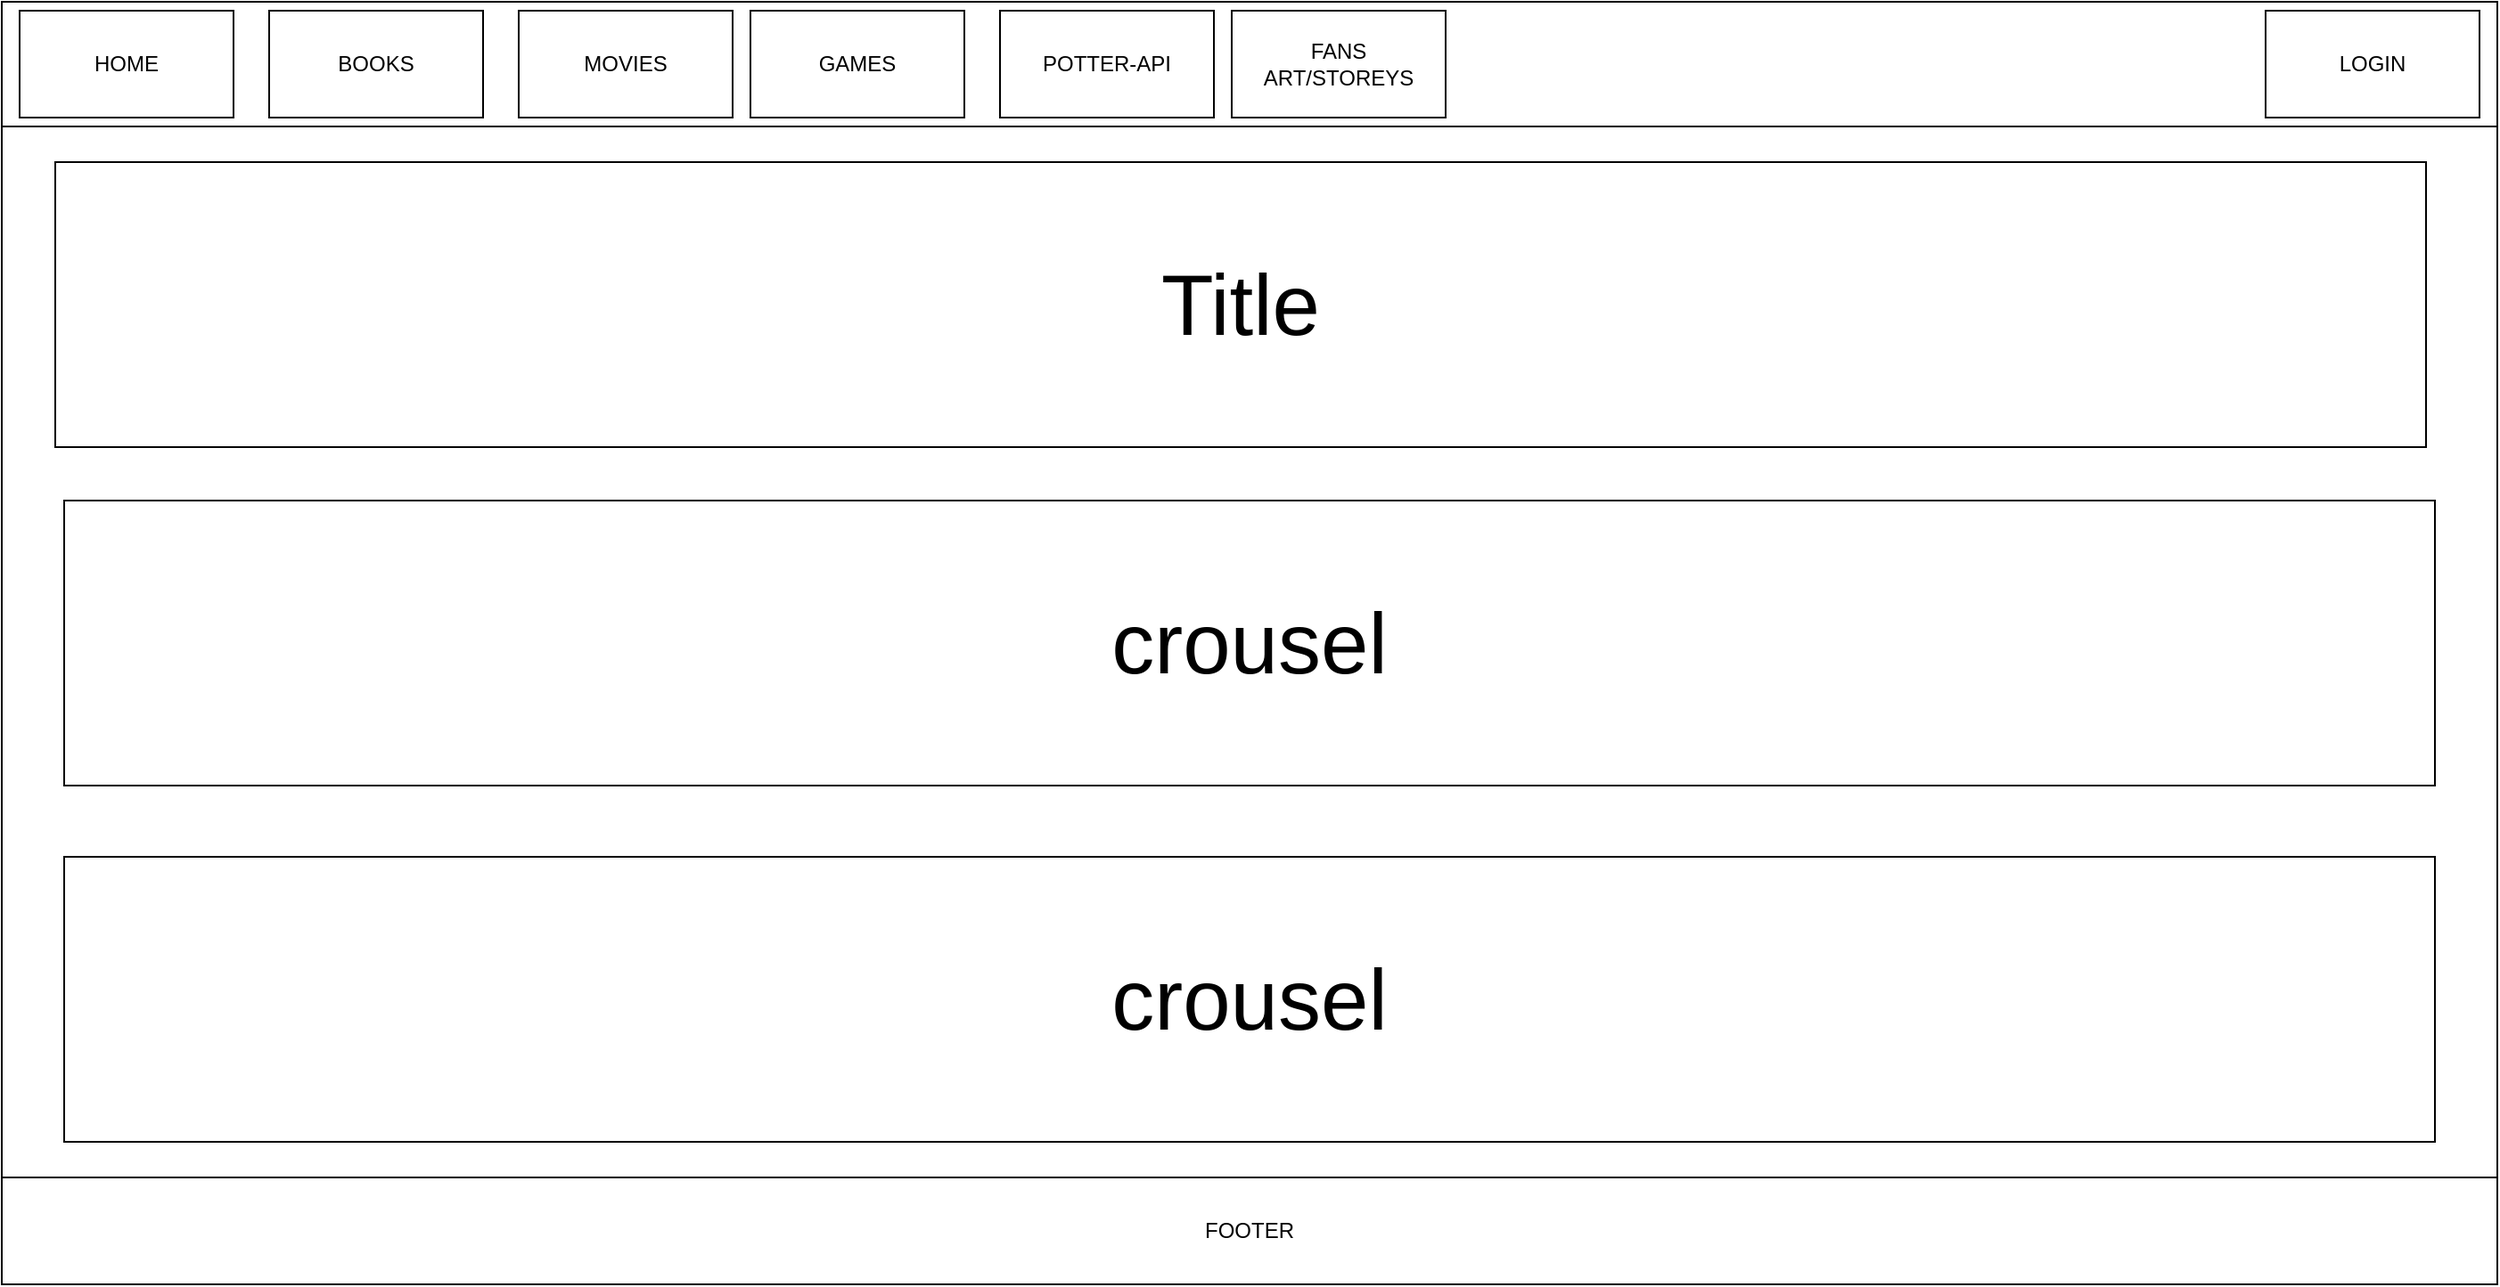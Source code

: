 <mxfile version="14.5.1" type="device" pages="7"><diagram id="qFzQuwKPWO8ZbnRrZATn" name="HOME"><mxGraphModel dx="1662" dy="822" grid="1" gridSize="10" guides="1" tooltips="1" connect="1" arrows="1" fold="1" page="1" pageScale="1" pageWidth="2336" pageHeight="1654" math="0" shadow="0"><root><mxCell id="0"/><mxCell id="1" parent="0"/><mxCell id="XW8A4BsxFnwfHkGMzySi-2" value="" style="rounded=0;whiteSpace=wrap;html=1;" parent="1" vertex="1"><mxGeometry x="160" y="40" width="1400" height="720" as="geometry"/></mxCell><mxCell id="XW8A4BsxFnwfHkGMzySi-3" value="" style="rounded=0;whiteSpace=wrap;html=1;" parent="1" vertex="1"><mxGeometry x="160" y="40" width="1400" height="70" as="geometry"/></mxCell><mxCell id="XW8A4BsxFnwfHkGMzySi-4" value="HOME&lt;br&gt;" style="rounded=0;whiteSpace=wrap;html=1;" parent="1" vertex="1"><mxGeometry x="170" y="45" width="120" height="60" as="geometry"/></mxCell><mxCell id="XW8A4BsxFnwfHkGMzySi-5" value="BOOKS" style="rounded=0;whiteSpace=wrap;html=1;" parent="1" vertex="1"><mxGeometry x="310" y="45" width="120" height="60" as="geometry"/></mxCell><mxCell id="XW8A4BsxFnwfHkGMzySi-6" value="GAMES&lt;br&gt;" style="rounded=0;whiteSpace=wrap;html=1;" parent="1" vertex="1"><mxGeometry x="580" y="45" width="120" height="60" as="geometry"/></mxCell><mxCell id="XW8A4BsxFnwfHkGMzySi-8" value="MOVIES&lt;br&gt;" style="rounded=0;whiteSpace=wrap;html=1;" parent="1" vertex="1"><mxGeometry x="450" y="45" width="120" height="60" as="geometry"/></mxCell><mxCell id="XW8A4BsxFnwfHkGMzySi-9" value="FANS ART/STOREYS" style="rounded=0;whiteSpace=wrap;html=1;" parent="1" vertex="1"><mxGeometry x="850" y="45" width="120" height="60" as="geometry"/></mxCell><mxCell id="XW8A4BsxFnwfHkGMzySi-10" value="POTTER-API" style="rounded=0;whiteSpace=wrap;html=1;" parent="1" vertex="1"><mxGeometry x="720" y="45" width="120" height="60" as="geometry"/></mxCell><mxCell id="XW8A4BsxFnwfHkGMzySi-12" value="LOGIN" style="rounded=0;whiteSpace=wrap;html=1;" parent="1" vertex="1"><mxGeometry x="1430" y="45" width="120" height="60" as="geometry"/></mxCell><mxCell id="MM_Akd9E_J0K9iQ7iAfK-1" value="&lt;font style=&quot;font-size: 48px&quot;&gt;Title&lt;/font&gt;" style="rounded=0;whiteSpace=wrap;html=1;" parent="1" vertex="1"><mxGeometry x="190" y="130" width="1330" height="160" as="geometry"/></mxCell><mxCell id="MM_Akd9E_J0K9iQ7iAfK-2" value="FOOTER" style="rounded=0;whiteSpace=wrap;html=1;" parent="1" vertex="1"><mxGeometry x="160" y="700" width="1400" height="60" as="geometry"/></mxCell><mxCell id="Cc7nSgYUqpnfMReREUkO-2" value="&lt;font style=&quot;font-size: 48px&quot;&gt;crousel&lt;/font&gt;" style="rounded=0;whiteSpace=wrap;html=1;" parent="1" vertex="1"><mxGeometry x="195" y="320" width="1330" height="160" as="geometry"/></mxCell><mxCell id="Cc7nSgYUqpnfMReREUkO-3" value="&lt;span style=&quot;font-size: 48px&quot;&gt;crousel&lt;/span&gt;" style="rounded=0;whiteSpace=wrap;html=1;" parent="1" vertex="1"><mxGeometry x="195" y="520" width="1330" height="160" as="geometry"/></mxCell></root></mxGraphModel></diagram><diagram name="BOOKS" id="s2oUbEV0orOd8MJt5951"><mxGraphModel dx="1662" dy="822" grid="1" gridSize="10" guides="1" tooltips="1" connect="1" arrows="1" fold="1" page="1" pageScale="1" pageWidth="2336" pageHeight="1654" math="0" shadow="0"><root><mxCell id="lm_g_Fe6XEitYUK9nzpx-0"/><mxCell id="lm_g_Fe6XEitYUK9nzpx-1" parent="lm_g_Fe6XEitYUK9nzpx-0"/><mxCell id="lm_g_Fe6XEitYUK9nzpx-2" value="" style="rounded=0;whiteSpace=wrap;html=1;" parent="lm_g_Fe6XEitYUK9nzpx-1" vertex="1"><mxGeometry x="160" y="40" width="1400" height="990" as="geometry"/></mxCell><mxCell id="lm_g_Fe6XEitYUK9nzpx-3" value="" style="rounded=0;whiteSpace=wrap;html=1;" parent="lm_g_Fe6XEitYUK9nzpx-1" vertex="1"><mxGeometry x="160" y="40" width="1400" height="70" as="geometry"/></mxCell><mxCell id="lm_g_Fe6XEitYUK9nzpx-4" value="HOME&lt;br&gt;" style="rounded=0;whiteSpace=wrap;html=1;" parent="lm_g_Fe6XEitYUK9nzpx-1" vertex="1"><mxGeometry x="170" y="45" width="120" height="60" as="geometry"/></mxCell><mxCell id="lm_g_Fe6XEitYUK9nzpx-5" value="BOOKS" style="rounded=0;whiteSpace=wrap;html=1;" parent="lm_g_Fe6XEitYUK9nzpx-1" vertex="1"><mxGeometry x="310" y="45" width="120" height="60" as="geometry"/></mxCell><mxCell id="lm_g_Fe6XEitYUK9nzpx-6" value="GAMES&lt;br&gt;" style="rounded=0;whiteSpace=wrap;html=1;" parent="lm_g_Fe6XEitYUK9nzpx-1" vertex="1"><mxGeometry x="580" y="45" width="120" height="60" as="geometry"/></mxCell><mxCell id="lm_g_Fe6XEitYUK9nzpx-8" value="MOVIES&lt;br&gt;" style="rounded=0;whiteSpace=wrap;html=1;" parent="lm_g_Fe6XEitYUK9nzpx-1" vertex="1"><mxGeometry x="450" y="45" width="120" height="60" as="geometry"/></mxCell><mxCell id="lm_g_Fe6XEitYUK9nzpx-9" value="FANS ART/STOREYS" style="rounded=0;whiteSpace=wrap;html=1;" parent="lm_g_Fe6XEitYUK9nzpx-1" vertex="1"><mxGeometry x="710" y="45" width="120" height="60" as="geometry"/></mxCell><mxCell id="lm_g_Fe6XEitYUK9nzpx-10" value="POTTER-API" style="rounded=0;whiteSpace=wrap;html=1;" parent="lm_g_Fe6XEitYUK9nzpx-1" vertex="1"><mxGeometry x="840" y="45" width="120" height="60" as="geometry"/></mxCell><mxCell id="lm_g_Fe6XEitYUK9nzpx-11" value="LOGIN" style="rounded=0;whiteSpace=wrap;html=1;" parent="lm_g_Fe6XEitYUK9nzpx-1" vertex="1"><mxGeometry x="1430" y="45" width="120" height="60" as="geometry"/></mxCell><mxCell id="C4juva8W_bI43hicVfzI-0" value="FOOTER" style="rounded=0;whiteSpace=wrap;html=1;" parent="lm_g_Fe6XEitYUK9nzpx-1" vertex="1"><mxGeometry x="160" y="1030" width="1400" height="60" as="geometry"/></mxCell><mxCell id="HZnJkKdpitrdxWOBubL5-1" value="&lt;font style=&quot;font-size: 48px&quot;&gt;books&amp;nbsp;&lt;br&gt;text bla bla bla&lt;/font&gt;" style="rounded=0;whiteSpace=wrap;html=1;" parent="lm_g_Fe6XEitYUK9nzpx-1" vertex="1"><mxGeometry x="640" y="120" width="400" height="110" as="geometry"/></mxCell><mxCell id="HZnJkKdpitrdxWOBubL5-2" value="&lt;font style=&quot;font-size: 36px&quot;&gt;harry potter series&lt;/font&gt;" style="rounded=1;whiteSpace=wrap;html=1;" parent="lm_g_Fe6XEitYUK9nzpx-1" vertex="1"><mxGeometry x="630" y="260" width="410" height="60" as="geometry"/></mxCell><mxCell id="HZnJkKdpitrdxWOBubL5-3" value="&lt;font style=&quot;font-size: 36px&quot;&gt;fantasitc beasts&lt;/font&gt;" style="rounded=1;whiteSpace=wrap;html=1;" parent="lm_g_Fe6XEitYUK9nzpx-1" vertex="1"><mxGeometry x="635" y="530" width="410" height="60" as="geometry"/></mxCell><mxCell id="HZnJkKdpitrdxWOBubL5-4" value="&lt;font style=&quot;font-size: 36px&quot;&gt;hogwarts library&lt;/font&gt;" style="rounded=1;whiteSpace=wrap;html=1;" parent="lm_g_Fe6XEitYUK9nzpx-1" vertex="1"><mxGeometry x="640" y="767" width="410" height="60" as="geometry"/></mxCell><mxCell id="HZnJkKdpitrdxWOBubL5-5" value="&lt;font style=&quot;font-size: 24px&quot;&gt;book component&lt;/font&gt;" style="whiteSpace=wrap;html=1;aspect=fixed;" parent="lm_g_Fe6XEitYUK9nzpx-1" vertex="1"><mxGeometry x="500" y="340" width="150" height="150" as="geometry"/></mxCell><mxCell id="HZnJkKdpitrdxWOBubL5-6" value="&lt;font style=&quot;font-size: 24px&quot;&gt;book component&lt;/font&gt;" style="whiteSpace=wrap;html=1;aspect=fixed;" parent="lm_g_Fe6XEitYUK9nzpx-1" vertex="1"><mxGeometry x="660" y="340" width="150" height="150" as="geometry"/></mxCell><mxCell id="HZnJkKdpitrdxWOBubL5-7" value="&lt;font style=&quot;font-size: 24px&quot;&gt;book component&lt;/font&gt;" style="whiteSpace=wrap;html=1;aspect=fixed;" parent="lm_g_Fe6XEitYUK9nzpx-1" vertex="1"><mxGeometry x="860" y="340" width="150" height="150" as="geometry"/></mxCell><mxCell id="HZnJkKdpitrdxWOBubL5-8" value="&lt;font style=&quot;font-size: 24px&quot;&gt;book component&lt;/font&gt;" style="whiteSpace=wrap;html=1;aspect=fixed;" parent="lm_g_Fe6XEitYUK9nzpx-1" vertex="1"><mxGeometry x="1060" y="340" width="150" height="150" as="geometry"/></mxCell><mxCell id="HZnJkKdpitrdxWOBubL5-9" value="&lt;font style=&quot;font-size: 24px&quot;&gt;book component&lt;/font&gt;" style="whiteSpace=wrap;html=1;aspect=fixed;" parent="lm_g_Fe6XEitYUK9nzpx-1" vertex="1"><mxGeometry x="1260" y="340" width="150" height="150" as="geometry"/></mxCell><mxCell id="HZnJkKdpitrdxWOBubL5-10" value="&lt;font style=&quot;font-size: 24px&quot;&gt;book component&lt;/font&gt;" style="whiteSpace=wrap;html=1;aspect=fixed;" parent="lm_g_Fe6XEitYUK9nzpx-1" vertex="1"><mxGeometry x="1260" y="600" width="150" height="150" as="geometry"/></mxCell><mxCell id="HZnJkKdpitrdxWOBubL5-11" value="&lt;font style=&quot;font-size: 24px&quot;&gt;book component&lt;/font&gt;" style="whiteSpace=wrap;html=1;aspect=fixed;" parent="lm_g_Fe6XEitYUK9nzpx-1" vertex="1"><mxGeometry x="320" y="600" width="150" height="150" as="geometry"/></mxCell><mxCell id="HZnJkKdpitrdxWOBubL5-12" value="&lt;font style=&quot;font-size: 24px&quot;&gt;book component&lt;/font&gt;" style="whiteSpace=wrap;html=1;aspect=fixed;" parent="lm_g_Fe6XEitYUK9nzpx-1" vertex="1"><mxGeometry x="500" y="600" width="150" height="150" as="geometry"/></mxCell><mxCell id="HZnJkKdpitrdxWOBubL5-13" value="&lt;font style=&quot;font-size: 24px&quot;&gt;book component&lt;/font&gt;" style="whiteSpace=wrap;html=1;aspect=fixed;" parent="lm_g_Fe6XEitYUK9nzpx-1" vertex="1"><mxGeometry x="1050" y="600" width="150" height="150" as="geometry"/></mxCell><mxCell id="HZnJkKdpitrdxWOBubL5-14" value="&lt;font style=&quot;font-size: 24px&quot;&gt;book component&lt;/font&gt;" style="whiteSpace=wrap;html=1;aspect=fixed;" parent="lm_g_Fe6XEitYUK9nzpx-1" vertex="1"><mxGeometry x="870" y="600" width="150" height="150" as="geometry"/></mxCell><mxCell id="HZnJkKdpitrdxWOBubL5-15" value="&lt;font style=&quot;font-size: 24px&quot;&gt;book component&lt;/font&gt;" style="whiteSpace=wrap;html=1;aspect=fixed;" parent="lm_g_Fe6XEitYUK9nzpx-1" vertex="1"><mxGeometry x="700" y="600" width="150" height="150" as="geometry"/></mxCell><mxCell id="HZnJkKdpitrdxWOBubL5-16" value="&lt;font style=&quot;font-size: 24px&quot;&gt;book component&lt;/font&gt;" style="whiteSpace=wrap;html=1;aspect=fixed;" parent="lm_g_Fe6XEitYUK9nzpx-1" vertex="1"><mxGeometry x="1180" y="850" width="150" height="150" as="geometry"/></mxCell><mxCell id="HZnJkKdpitrdxWOBubL5-17" value="&lt;font style=&quot;font-size: 24px&quot;&gt;book component&lt;/font&gt;" style="whiteSpace=wrap;html=1;aspect=fixed;" parent="lm_g_Fe6XEitYUK9nzpx-1" vertex="1"><mxGeometry x="980" y="850" width="150" height="150" as="geometry"/></mxCell><mxCell id="HZnJkKdpitrdxWOBubL5-18" value="&lt;font style=&quot;font-size: 24px&quot;&gt;book component&lt;/font&gt;" style="whiteSpace=wrap;html=1;aspect=fixed;" parent="lm_g_Fe6XEitYUK9nzpx-1" vertex="1"><mxGeometry x="800" y="850" width="150" height="150" as="geometry"/></mxCell><mxCell id="HZnJkKdpitrdxWOBubL5-19" value="&lt;font style=&quot;font-size: 24px&quot;&gt;book component&lt;/font&gt;" style="whiteSpace=wrap;html=1;aspect=fixed;" parent="lm_g_Fe6XEitYUK9nzpx-1" vertex="1"><mxGeometry x="610" y="850" width="150" height="150" as="geometry"/></mxCell><mxCell id="HZnJkKdpitrdxWOBubL5-20" value="&lt;font style=&quot;font-size: 24px&quot;&gt;book component&lt;/font&gt;" style="whiteSpace=wrap;html=1;aspect=fixed;" parent="lm_g_Fe6XEitYUK9nzpx-1" vertex="1"><mxGeometry x="420" y="850" width="150" height="150" as="geometry"/></mxCell><mxCell id="HZnJkKdpitrdxWOBubL5-21" value="" style="whiteSpace=wrap;html=1;aspect=fixed;" parent="lm_g_Fe6XEitYUK9nzpx-1" vertex="1"><mxGeometry x="220" y="320" width="240" height="240" as="geometry"/></mxCell><mxCell id="mYkA8zTRf9Vf7Kl_aWjD-0" value="" style="rounded=0;whiteSpace=wrap;html=1;" parent="lm_g_Fe6XEitYUK9nzpx-1" vertex="1"><mxGeometry x="240" y="340" width="170" height="140" as="geometry"/></mxCell></root></mxGraphModel></diagram><diagram name="MOVIES" id="aZfc_2-e9ld5pdM51mkQ"><mxGraphModel dx="1662" dy="822" grid="1" gridSize="10" guides="1" tooltips="1" connect="1" arrows="1" fold="1" page="1" pageScale="1" pageWidth="2336" pageHeight="1654" math="0" shadow="0"><root><mxCell id="ZQqSbuRQAuO5NB-Beapl-0"/><mxCell id="ZQqSbuRQAuO5NB-Beapl-1" parent="ZQqSbuRQAuO5NB-Beapl-0"/><mxCell id="elKJ1n5Fwn7jmFri_gek-4" value="" style="rounded=0;whiteSpace=wrap;html=1;" parent="ZQqSbuRQAuO5NB-Beapl-1" vertex="1"><mxGeometry x="215" y="260" width="1290" height="790" as="geometry"/></mxCell><mxCell id="ZQqSbuRQAuO5NB-Beapl-2" value="" style="rounded=0;whiteSpace=wrap;html=1;" parent="ZQqSbuRQAuO5NB-Beapl-1" vertex="1"><mxGeometry x="160" y="40" width="1400" height="1040" as="geometry"/></mxCell><mxCell id="ZQqSbuRQAuO5NB-Beapl-3" value="" style="rounded=0;whiteSpace=wrap;html=1;" parent="ZQqSbuRQAuO5NB-Beapl-1" vertex="1"><mxGeometry x="160" y="40" width="1400" height="70" as="geometry"/></mxCell><mxCell id="ZQqSbuRQAuO5NB-Beapl-4" value="HOME&lt;br&gt;" style="rounded=0;whiteSpace=wrap;html=1;" parent="ZQqSbuRQAuO5NB-Beapl-1" vertex="1"><mxGeometry x="170" y="45" width="120" height="60" as="geometry"/></mxCell><mxCell id="ZQqSbuRQAuO5NB-Beapl-5" value="BOOKS" style="rounded=0;whiteSpace=wrap;html=1;" parent="ZQqSbuRQAuO5NB-Beapl-1" vertex="1"><mxGeometry x="310" y="45" width="120" height="60" as="geometry"/></mxCell><mxCell id="ZQqSbuRQAuO5NB-Beapl-6" value="GAMES&lt;br&gt;" style="rounded=0;whiteSpace=wrap;html=1;" parent="ZQqSbuRQAuO5NB-Beapl-1" vertex="1"><mxGeometry x="580" y="45" width="120" height="60" as="geometry"/></mxCell><mxCell id="ZQqSbuRQAuO5NB-Beapl-8" value="MOVIES&lt;br&gt;" style="rounded=0;whiteSpace=wrap;html=1;" parent="ZQqSbuRQAuO5NB-Beapl-1" vertex="1"><mxGeometry x="450" y="45" width="120" height="60" as="geometry"/></mxCell><mxCell id="ZQqSbuRQAuO5NB-Beapl-9" value="FANS ART/STOREYS" style="rounded=0;whiteSpace=wrap;html=1;" parent="ZQqSbuRQAuO5NB-Beapl-1" vertex="1"><mxGeometry x="720" y="45" width="120" height="60" as="geometry"/></mxCell><mxCell id="ZQqSbuRQAuO5NB-Beapl-10" value="POTTER-API" style="rounded=0;whiteSpace=wrap;html=1;" parent="ZQqSbuRQAuO5NB-Beapl-1" vertex="1"><mxGeometry x="850" y="45" width="120" height="60" as="geometry"/></mxCell><mxCell id="ZQqSbuRQAuO5NB-Beapl-11" value="LOGIN" style="rounded=0;whiteSpace=wrap;html=1;" parent="ZQqSbuRQAuO5NB-Beapl-1" vertex="1"><mxGeometry x="1430" y="45" width="120" height="60" as="geometry"/></mxCell><mxCell id="Ux6dfX4NMtfZIwzWH40v-0" value="FOOTER" style="rounded=0;whiteSpace=wrap;html=1;" parent="ZQqSbuRQAuO5NB-Beapl-1" vertex="1"><mxGeometry x="160" y="1080" width="1400" height="80" as="geometry"/></mxCell><mxCell id="elKJ1n5Fwn7jmFri_gek-0" value="&lt;font style=&quot;font-size: 36px&quot;&gt;original series&lt;br&gt;&lt;br&gt;&lt;/font&gt;" style="rounded=0;whiteSpace=wrap;html=1;" parent="ZQqSbuRQAuO5NB-Beapl-1" vertex="1"><mxGeometry x="660" y="150" width="440" height="90" as="geometry"/></mxCell><mxCell id="elKJ1n5Fwn7jmFri_gek-6" value="" style="rounded=1;whiteSpace=wrap;html=1;" parent="ZQqSbuRQAuO5NB-Beapl-1" vertex="1"><mxGeometry x="240" y="290" width="1000" height="640" as="geometry"/></mxCell><mxCell id="elKJ1n5Fwn7jmFri_gek-2" value="&lt;font style=&quot;font-size: 36px&quot;&gt;enbedded trailer component&lt;br&gt;&lt;br&gt;&lt;/font&gt;" style="whiteSpace=wrap;html=1;aspect=fixed;" parent="ZQqSbuRQAuO5NB-Beapl-1" vertex="1"><mxGeometry x="680" y="642.5" width="225" height="225" as="geometry"/></mxCell><mxCell id="elKJ1n5Fwn7jmFri_gek-1" value="&lt;font style=&quot;font-size: 48px&quot;&gt;poster&lt;/font&gt;" style="whiteSpace=wrap;html=1;aspect=fixed;" parent="ZQqSbuRQAuO5NB-Beapl-1" vertex="1"><mxGeometry x="930" y="392.5" width="250" height="250" as="geometry"/></mxCell><mxCell id="jKTuro2jf_Gj9018MZ4C-0" value="&lt;font style=&quot;font-size: 36px&quot;&gt;*9000&lt;/font&gt;" style="whiteSpace=wrap;html=1;aspect=fixed;" parent="ZQqSbuRQAuO5NB-Beapl-1" vertex="1"><mxGeometry x="1430" y="470" width="100" height="100" as="geometry"/></mxCell><mxCell id="bE2-QdQbhn7SCzgEb_U1-0" value="&lt;font style=&quot;font-size: 36px&quot;&gt;fantastic beasts&lt;br&gt;&lt;/font&gt;" style="rounded=0;whiteSpace=wrap;html=1;" parent="ZQqSbuRQAuO5NB-Beapl-1" vertex="1"><mxGeometry x="630" y="940" width="440" height="90" as="geometry"/></mxCell><mxCell id="bE2-QdQbhn7SCzgEb_U1-3" style="edgeStyle=orthogonalEdgeStyle;rounded=0;orthogonalLoop=1;jettySize=auto;html=1;exitX=0.5;exitY=1;exitDx=0;exitDy=0;" parent="ZQqSbuRQAuO5NB-Beapl-1" source="bE2-QdQbhn7SCzgEb_U1-1" target="elKJ1n5Fwn7jmFri_gek-6" edge="1"><mxGeometry relative="1" as="geometry"/></mxCell><mxCell id="bE2-QdQbhn7SCzgEb_U1-1" value="&lt;font style=&quot;font-size: 36px&quot;&gt;movie component&lt;/font&gt;" style="rounded=1;whiteSpace=wrap;html=1;" parent="ZQqSbuRQAuO5NB-Beapl-1" vertex="1"><mxGeometry x="215" y="160" width="340" height="60" as="geometry"/></mxCell><mxCell id="bE2-QdQbhn7SCzgEb_U1-4" value="&lt;font style=&quot;font-size: 36px&quot;&gt;Title&lt;/font&gt;" style="rounded=1;whiteSpace=wrap;html=1;" parent="ZQqSbuRQAuO5NB-Beapl-1" vertex="1"><mxGeometry x="570" y="310" width="340" height="60" as="geometry"/></mxCell><mxCell id="bE2-QdQbhn7SCzgEb_U1-5" value="&lt;div style=&quot;background-color: rgb(255 , 255 , 254) ; line-height: 18px&quot;&gt;&lt;br&gt;&lt;/div&gt;" style="whiteSpace=wrap;html=1;aspect=fixed;" parent="ZQqSbuRQAuO5NB-Beapl-1" vertex="1"><mxGeometry x="310" y="410" width="220" height="220" as="geometry"/></mxCell></root></mxGraphModel></diagram><diagram name="GAMES" id="E9icv7mf9c9NSIHmZvh9"><mxGraphModel dx="1662" dy="822" grid="1" gridSize="10" guides="1" tooltips="1" connect="1" arrows="1" fold="1" page="1" pageScale="1" pageWidth="2336" pageHeight="1654" math="0" shadow="0"><root><mxCell id="P2NiBoVnQEwex15x7RoO-0"/><mxCell id="P2NiBoVnQEwex15x7RoO-1" parent="P2NiBoVnQEwex15x7RoO-0"/><mxCell id="P2NiBoVnQEwex15x7RoO-2" value="" style="rounded=0;whiteSpace=wrap;html=1;" parent="P2NiBoVnQEwex15x7RoO-1" vertex="1"><mxGeometry x="160" y="40" width="1400" height="720" as="geometry"/></mxCell><mxCell id="P2NiBoVnQEwex15x7RoO-3" value="" style="rounded=0;whiteSpace=wrap;html=1;" parent="P2NiBoVnQEwex15x7RoO-1" vertex="1"><mxGeometry x="160" y="40" width="1400" height="70" as="geometry"/></mxCell><mxCell id="P2NiBoVnQEwex15x7RoO-4" value="HOME&lt;br&gt;" style="rounded=0;whiteSpace=wrap;html=1;" parent="P2NiBoVnQEwex15x7RoO-1" vertex="1"><mxGeometry x="170" y="45" width="120" height="60" as="geometry"/></mxCell><mxCell id="P2NiBoVnQEwex15x7RoO-5" value="BOOKS" style="rounded=0;whiteSpace=wrap;html=1;" parent="P2NiBoVnQEwex15x7RoO-1" vertex="1"><mxGeometry x="310" y="45" width="120" height="60" as="geometry"/></mxCell><mxCell id="P2NiBoVnQEwex15x7RoO-6" value="GAMES&lt;br&gt;" style="rounded=0;whiteSpace=wrap;html=1;" parent="P2NiBoVnQEwex15x7RoO-1" vertex="1"><mxGeometry x="580" y="45" width="120" height="60" as="geometry"/></mxCell><mxCell id="P2NiBoVnQEwex15x7RoO-8" value="MOVIES&lt;br&gt;" style="rounded=0;whiteSpace=wrap;html=1;" parent="P2NiBoVnQEwex15x7RoO-1" vertex="1"><mxGeometry x="450" y="45" width="120" height="60" as="geometry"/></mxCell><mxCell id="P2NiBoVnQEwex15x7RoO-9" value="FANS ART/STOREYS" style="rounded=0;whiteSpace=wrap;html=1;" parent="P2NiBoVnQEwex15x7RoO-1" vertex="1"><mxGeometry x="710" y="45" width="120" height="60" as="geometry"/></mxCell><mxCell id="P2NiBoVnQEwex15x7RoO-10" value="POTTER-API" style="rounded=0;whiteSpace=wrap;html=1;" parent="P2NiBoVnQEwex15x7RoO-1" vertex="1"><mxGeometry x="840" y="45" width="120" height="60" as="geometry"/></mxCell><mxCell id="P2NiBoVnQEwex15x7RoO-11" value="LOGIN" style="rounded=0;whiteSpace=wrap;html=1;" parent="P2NiBoVnQEwex15x7RoO-1" vertex="1"><mxGeometry x="1430" y="45" width="120" height="60" as="geometry"/></mxCell><mxCell id="aEKx1YrscSutmK1SenEc-0" value="FOOTER" style="rounded=0;whiteSpace=wrap;html=1;" parent="P2NiBoVnQEwex15x7RoO-1" vertex="1"><mxGeometry x="160" y="700" width="1400" height="60" as="geometry"/></mxCell><mxCell id="Z_d1IrQ3GKXnQPmCgoRX-0" value="&lt;font style=&quot;font-size: 36px&quot;&gt;trivia Component&lt;/font&gt;" style="rounded=0;whiteSpace=wrap;html=1;" parent="P2NiBoVnQEwex15x7RoO-1" vertex="1"><mxGeometry x="280" y="210" width="230" height="140" as="geometry"/></mxCell><mxCell id="Z_d1IrQ3GKXnQPmCgoRX-3" value="&lt;font style=&quot;font-size: 36px&quot;&gt;memory game&lt;br&gt;&lt;br&gt;&lt;/font&gt;" style="rounded=0;whiteSpace=wrap;html=1;" parent="P2NiBoVnQEwex15x7RoO-1" vertex="1"><mxGeometry x="270" y="430" width="230" height="140" as="geometry"/></mxCell><mxCell id="Z_d1IrQ3GKXnQPmCgoRX-4" value="&lt;font style=&quot;font-size: 36px&quot;&gt;think about&lt;br&gt;&amp;nbsp;design&lt;/font&gt;" style="rounded=1;whiteSpace=wrap;html=1;" parent="P2NiBoVnQEwex15x7RoO-1" vertex="1"><mxGeometry x="720" y="310" width="310" height="170" as="geometry"/></mxCell></root></mxGraphModel></diagram><diagram name="FANS ART/BLOGS " id="pn2HgYnxr7NgBJKdA5zo"><mxGraphModel dx="1662" dy="822" grid="1" gridSize="10" guides="1" tooltips="1" connect="1" arrows="1" fold="1" page="1" pageScale="1" pageWidth="2336" pageHeight="1654" math="0" shadow="0"><root><mxCell id="mfgysvI_igvCpTg6uHBo-0"/><mxCell id="mfgysvI_igvCpTg6uHBo-1" parent="mfgysvI_igvCpTg6uHBo-0"/><mxCell id="mfgysvI_igvCpTg6uHBo-2" value="" style="rounded=0;whiteSpace=wrap;html=1;" parent="mfgysvI_igvCpTg6uHBo-1" vertex="1"><mxGeometry x="160" y="30" width="1400" height="720" as="geometry"/></mxCell><mxCell id="mfgysvI_igvCpTg6uHBo-3" value="" style="rounded=0;whiteSpace=wrap;html=1;" parent="mfgysvI_igvCpTg6uHBo-1" vertex="1"><mxGeometry x="160" y="40" width="1400" height="70" as="geometry"/></mxCell><mxCell id="mfgysvI_igvCpTg6uHBo-4" value="HOME&lt;br&gt;" style="rounded=0;whiteSpace=wrap;html=1;" parent="mfgysvI_igvCpTg6uHBo-1" vertex="1"><mxGeometry x="170" y="45" width="120" height="60" as="geometry"/></mxCell><mxCell id="mfgysvI_igvCpTg6uHBo-5" value="BOOKS" style="rounded=0;whiteSpace=wrap;html=1;" parent="mfgysvI_igvCpTg6uHBo-1" vertex="1"><mxGeometry x="310" y="45" width="120" height="60" as="geometry"/></mxCell><mxCell id="mfgysvI_igvCpTg6uHBo-6" value="GAMES&lt;br&gt;" style="rounded=0;whiteSpace=wrap;html=1;" parent="mfgysvI_igvCpTg6uHBo-1" vertex="1"><mxGeometry x="580" y="45" width="120" height="60" as="geometry"/></mxCell><mxCell id="mfgysvI_igvCpTg6uHBo-8" value="MOVIES&lt;br&gt;" style="rounded=0;whiteSpace=wrap;html=1;" parent="mfgysvI_igvCpTg6uHBo-1" vertex="1"><mxGeometry x="450" y="45" width="120" height="60" as="geometry"/></mxCell><mxCell id="mfgysvI_igvCpTg6uHBo-9" value="FANS ART/STOREYS" style="rounded=0;whiteSpace=wrap;html=1;" parent="mfgysvI_igvCpTg6uHBo-1" vertex="1"><mxGeometry x="850" y="45" width="120" height="60" as="geometry"/></mxCell><mxCell id="mfgysvI_igvCpTg6uHBo-10" value="POTTER-API" style="rounded=0;whiteSpace=wrap;html=1;" parent="mfgysvI_igvCpTg6uHBo-1" vertex="1"><mxGeometry x="710" y="45" width="120" height="60" as="geometry"/></mxCell><mxCell id="mfgysvI_igvCpTg6uHBo-11" value="LOGIN" style="rounded=0;whiteSpace=wrap;html=1;" parent="mfgysvI_igvCpTg6uHBo-1" vertex="1"><mxGeometry x="1430" y="45" width="120" height="60" as="geometry"/></mxCell><mxCell id="rdYZdjUodKzM4maYR0Gu-0" value="FOOTER" style="rounded=0;whiteSpace=wrap;html=1;" parent="mfgysvI_igvCpTg6uHBo-1" vertex="1"><mxGeometry x="160" y="700" width="1400" height="60" as="geometry"/></mxCell><mxCell id="sUY5xi-1nG1KaCDfSxt1-0" value="Stories&lt;br&gt;" style="rounded=0;whiteSpace=wrap;html=1;" parent="mfgysvI_igvCpTg6uHBo-1" vertex="1"><mxGeometry x="540" y="130" width="190" height="50" as="geometry"/></mxCell><mxCell id="DTdUay7lmL8DXGis5kr4-0" value="not loged in&lt;br&gt;members only area&lt;br&gt;&lt;br&gt;call to action&lt;br&gt;&lt;br&gt;register now to get sorted to your favorite house" style="whiteSpace=wrap;html=1;aspect=fixed;" parent="mfgysvI_igvCpTg6uHBo-1" vertex="1"><mxGeometry x="1340" y="160" width="180" height="180" as="geometry"/></mxCell><mxCell id="DTdUay7lmL8DXGis5kr4-1" value="&amp;nbsp;loged in&lt;br&gt;member deatails&lt;br&gt;&lt;br&gt;" style="whiteSpace=wrap;html=1;aspect=fixed;" parent="mfgysvI_igvCpTg6uHBo-1" vertex="1"><mxGeometry x="1168" y="165" width="170" height="170" as="geometry"/></mxCell><mxCell id="H3xDLRDKTsLTZFt3DxOG-0" value="Drawings" style="rounded=0;whiteSpace=wrap;html=1;" parent="mfgysvI_igvCpTg6uHBo-1" vertex="1"><mxGeometry x="530" y="320" width="190" height="50" as="geometry"/></mxCell><mxCell id="H3xDLRDKTsLTZFt3DxOG-1" value="Articles&lt;br&gt;" style="rounded=0;whiteSpace=wrap;html=1;" parent="mfgysvI_igvCpTg6uHBo-1" vertex="1"><mxGeometry x="530" y="520" width="190" height="50" as="geometry"/></mxCell><mxCell id="H3xDLRDKTsLTZFt3DxOG-2" value="Story component" style="whiteSpace=wrap;html=1;aspect=fixed;" parent="mfgysvI_igvCpTg6uHBo-1" vertex="1"><mxGeometry x="250" y="190" width="100" height="100" as="geometry"/></mxCell><mxCell id="H3xDLRDKTsLTZFt3DxOG-3" value="Drawings&lt;br&gt;&amp;nbsp;component" style="whiteSpace=wrap;html=1;aspect=fixed;" parent="mfgysvI_igvCpTg6uHBo-1" vertex="1"><mxGeometry x="250" y="380" width="100" height="100" as="geometry"/></mxCell><mxCell id="H3xDLRDKTsLTZFt3DxOG-4" value="Articles&lt;br&gt;&amp;nbsp;component" style="whiteSpace=wrap;html=1;aspect=fixed;" parent="mfgysvI_igvCpTg6uHBo-1" vertex="1"><mxGeometry x="250" y="580" width="100" height="100" as="geometry"/></mxCell></root></mxGraphModel></diagram><diagram name="POTTER-API" id="qczFFQRsvL-kG9j573cf"><mxGraphModel dx="1662" dy="822" grid="1" gridSize="10" guides="1" tooltips="1" connect="1" arrows="1" fold="1" page="1" pageScale="1" pageWidth="2336" pageHeight="1654" math="0" shadow="0"><root><mxCell id="pa84fBUEZQzyAYGIPap3-0"/><mxCell id="pa84fBUEZQzyAYGIPap3-1" parent="pa84fBUEZQzyAYGIPap3-0"/><mxCell id="pa84fBUEZQzyAYGIPap3-2" value="" style="rounded=0;whiteSpace=wrap;html=1;" parent="pa84fBUEZQzyAYGIPap3-1" vertex="1"><mxGeometry x="160" y="40" width="1400" height="720" as="geometry"/></mxCell><mxCell id="pa84fBUEZQzyAYGIPap3-3" value="" style="rounded=0;whiteSpace=wrap;html=1;" parent="pa84fBUEZQzyAYGIPap3-1" vertex="1"><mxGeometry x="160" y="40" width="1400" height="70" as="geometry"/></mxCell><mxCell id="pa84fBUEZQzyAYGIPap3-4" value="HOME&lt;br&gt;" style="rounded=0;whiteSpace=wrap;html=1;" parent="pa84fBUEZQzyAYGIPap3-1" vertex="1"><mxGeometry x="170" y="45" width="120" height="60" as="geometry"/></mxCell><mxCell id="pa84fBUEZQzyAYGIPap3-5" value="BOOKS" style="rounded=0;whiteSpace=wrap;html=1;" parent="pa84fBUEZQzyAYGIPap3-1" vertex="1"><mxGeometry x="310" y="45" width="120" height="60" as="geometry"/></mxCell><mxCell id="pa84fBUEZQzyAYGIPap3-6" value="GAMES&lt;br&gt;" style="rounded=0;whiteSpace=wrap;html=1;" parent="pa84fBUEZQzyAYGIPap3-1" vertex="1"><mxGeometry x="580" y="45" width="120" height="60" as="geometry"/></mxCell><mxCell id="pa84fBUEZQzyAYGIPap3-8" value="MOVIES&lt;br&gt;" style="rounded=0;whiteSpace=wrap;html=1;" parent="pa84fBUEZQzyAYGIPap3-1" vertex="1"><mxGeometry x="450" y="45" width="120" height="60" as="geometry"/></mxCell><mxCell id="pa84fBUEZQzyAYGIPap3-9" value="FANS ART/STOREYS" style="rounded=0;whiteSpace=wrap;html=1;" parent="pa84fBUEZQzyAYGIPap3-1" vertex="1"><mxGeometry x="720" y="45" width="120" height="60" as="geometry"/></mxCell><mxCell id="pa84fBUEZQzyAYGIPap3-10" value="POTTER-API" style="rounded=0;whiteSpace=wrap;html=1;" parent="pa84fBUEZQzyAYGIPap3-1" vertex="1"><mxGeometry x="860" y="40" width="120" height="60" as="geometry"/></mxCell><mxCell id="pa84fBUEZQzyAYGIPap3-11" value="LOGIN" style="rounded=0;whiteSpace=wrap;html=1;" parent="pa84fBUEZQzyAYGIPap3-1" vertex="1"><mxGeometry x="1430" y="45" width="120" height="60" as="geometry"/></mxCell><mxCell id="pa84fBUEZQzyAYGIPap3-12" value="FOOTER" style="rounded=0;whiteSpace=wrap;html=1;" parent="pa84fBUEZQzyAYGIPap3-1" vertex="1"><mxGeometry x="160" y="700" width="1400" height="60" as="geometry"/></mxCell><mxCell id="netTB0vtKwKSiUuqazco-1" value="&lt;font style=&quot;font-size: 24px&quot;&gt;documantion for developers&lt;/font&gt;" style="rounded=1;whiteSpace=wrap;html=1;" parent="pa84fBUEZQzyAYGIPap3-1" vertex="1"><mxGeometry x="630" y="140" width="430" height="70" as="geometry"/></mxCell></root></mxGraphModel></diagram><diagram name="User Page" id="J4Fw-I56V1qpcSvoKsOU"><mxGraphModel dx="1662" dy="822" grid="1" gridSize="10" guides="1" tooltips="1" connect="1" arrows="1" fold="1" page="1" pageScale="1" pageWidth="2336" pageHeight="1654" math="0" shadow="0"><root><mxCell id="i4fTZI5fsANkI5w1doCw-0"/><mxCell id="i4fTZI5fsANkI5w1doCw-1" parent="i4fTZI5fsANkI5w1doCw-0"/><mxCell id="i4fTZI5fsANkI5w1doCw-2" value="" style="rounded=0;whiteSpace=wrap;html=1;" parent="i4fTZI5fsANkI5w1doCw-1" vertex="1"><mxGeometry x="160" y="40" width="1400" height="720" as="geometry"/></mxCell><mxCell id="i4fTZI5fsANkI5w1doCw-3" value="" style="rounded=0;whiteSpace=wrap;html=1;" parent="i4fTZI5fsANkI5w1doCw-1" vertex="1"><mxGeometry x="160" y="40" width="1400" height="70" as="geometry"/></mxCell><mxCell id="i4fTZI5fsANkI5w1doCw-4" value="HOME&lt;br&gt;" style="rounded=0;whiteSpace=wrap;html=1;" parent="i4fTZI5fsANkI5w1doCw-1" vertex="1"><mxGeometry x="170" y="45" width="120" height="60" as="geometry"/></mxCell><mxCell id="i4fTZI5fsANkI5w1doCw-5" value="BOOKS" style="rounded=0;whiteSpace=wrap;html=1;" parent="i4fTZI5fsANkI5w1doCw-1" vertex="1"><mxGeometry x="310" y="45" width="120" height="60" as="geometry"/></mxCell><mxCell id="i4fTZI5fsANkI5w1doCw-6" value="GAMES&lt;br&gt;" style="rounded=0;whiteSpace=wrap;html=1;" parent="i4fTZI5fsANkI5w1doCw-1" vertex="1"><mxGeometry x="580" y="45" width="120" height="60" as="geometry"/></mxCell><mxCell id="i4fTZI5fsANkI5w1doCw-8" value="MOVIES&lt;br&gt;" style="rounded=0;whiteSpace=wrap;html=1;" parent="i4fTZI5fsANkI5w1doCw-1" vertex="1"><mxGeometry x="450" y="45" width="120" height="60" as="geometry"/></mxCell><mxCell id="i4fTZI5fsANkI5w1doCw-9" value="FANS ART/STOREYS" style="rounded=0;whiteSpace=wrap;html=1;" parent="i4fTZI5fsANkI5w1doCw-1" vertex="1"><mxGeometry x="720" y="45" width="120" height="60" as="geometry"/></mxCell><mxCell id="i4fTZI5fsANkI5w1doCw-10" value="POTTER-API" style="rounded=0;whiteSpace=wrap;html=1;" parent="i4fTZI5fsANkI5w1doCw-1" vertex="1"><mxGeometry x="860" y="45" width="120" height="60" as="geometry"/></mxCell><mxCell id="i4fTZI5fsANkI5w1doCw-11" value="LOGIN" style="rounded=0;whiteSpace=wrap;html=1;" parent="i4fTZI5fsANkI5w1doCw-1" vertex="1"><mxGeometry x="1430" y="45" width="120" height="60" as="geometry"/></mxCell><mxCell id="i4fTZI5fsANkI5w1doCw-12" value="FOOTER" style="rounded=0;whiteSpace=wrap;html=1;" parent="i4fTZI5fsANkI5w1doCw-1" vertex="1"><mxGeometry x="160" y="700" width="1400" height="60" as="geometry"/></mxCell><mxCell id="koNlEQCwJvU7OBZ_D_Bd-1" value="my stories&lt;br&gt;" style="rounded=0;whiteSpace=wrap;html=1;" parent="i4fTZI5fsANkI5w1doCw-1" vertex="1"><mxGeometry x="250" y="140" width="120" height="60" as="geometry"/></mxCell><mxCell id="koNlEQCwJvU7OBZ_D_Bd-2" value="my drawings&lt;br&gt;" style="rounded=0;whiteSpace=wrap;html=1;" parent="i4fTZI5fsANkI5w1doCw-1" vertex="1"><mxGeometry x="250" y="410" width="120" height="60" as="geometry"/></mxCell><mxCell id="koNlEQCwJvU7OBZ_D_Bd-4" value="" style="whiteSpace=wrap;html=1;aspect=fixed;" parent="i4fTZI5fsANkI5w1doCw-1" vertex="1"><mxGeometry x="1320" y="160" width="170" height="170" as="geometry"/></mxCell></root></mxGraphModel></diagram></mxfile>